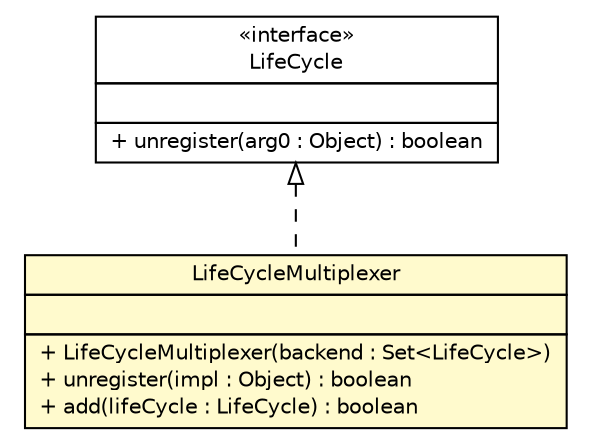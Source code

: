 #!/usr/local/bin/dot
#
# Class diagram 
# Generated by UMLGraph version R5_6 (http://www.umlgraph.org/)
#

digraph G {
	edge [fontname="Helvetica",fontsize=10,labelfontname="Helvetica",labelfontsize=10];
	node [fontname="Helvetica",fontsize=10,shape=plaintext];
	nodesep=0.25;
	ranksep=0.5;
	// sorcer.boot.util.LifeCycleMultiplexer
	c266048 [label=<<table title="sorcer.boot.util.LifeCycleMultiplexer" border="0" cellborder="1" cellspacing="0" cellpadding="2" port="p" bgcolor="lemonChiffon" href="./LifeCycleMultiplexer.html">
		<tr><td><table border="0" cellspacing="0" cellpadding="1">
<tr><td align="center" balign="center"> LifeCycleMultiplexer </td></tr>
		</table></td></tr>
		<tr><td><table border="0" cellspacing="0" cellpadding="1">
<tr><td align="left" balign="left">  </td></tr>
		</table></td></tr>
		<tr><td><table border="0" cellspacing="0" cellpadding="1">
<tr><td align="left" balign="left"> + LifeCycleMultiplexer(backend : Set&lt;LifeCycle&gt;) </td></tr>
<tr><td align="left" balign="left"> + unregister(impl : Object) : boolean </td></tr>
<tr><td align="left" balign="left"> + add(lifeCycle : LifeCycle) : boolean </td></tr>
		</table></td></tr>
		</table>>, URL="./LifeCycleMultiplexer.html", fontname="Helvetica", fontcolor="black", fontsize=10.0];
	//sorcer.boot.util.LifeCycleMultiplexer implements com.sun.jini.start.LifeCycle
	c266228:p -> c266048:p [dir=back,arrowtail=empty,style=dashed];
	// com.sun.jini.start.LifeCycle
	c266228 [label=<<table title="com.sun.jini.start.LifeCycle" border="0" cellborder="1" cellspacing="0" cellpadding="2" port="p" href="https://river.apache.org/doc/api/com/sun/jini/start/LifeCycle.html">
		<tr><td><table border="0" cellspacing="0" cellpadding="1">
<tr><td align="center" balign="center"> &#171;interface&#187; </td></tr>
<tr><td align="center" balign="center"> LifeCycle </td></tr>
		</table></td></tr>
		<tr><td><table border="0" cellspacing="0" cellpadding="1">
<tr><td align="left" balign="left">  </td></tr>
		</table></td></tr>
		<tr><td><table border="0" cellspacing="0" cellpadding="1">
<tr><td align="left" balign="left"> + unregister(arg0 : Object) : boolean </td></tr>
		</table></td></tr>
		</table>>, URL="https://river.apache.org/doc/api/com/sun/jini/start/LifeCycle.html", fontname="Helvetica", fontcolor="black", fontsize=10.0];
}

